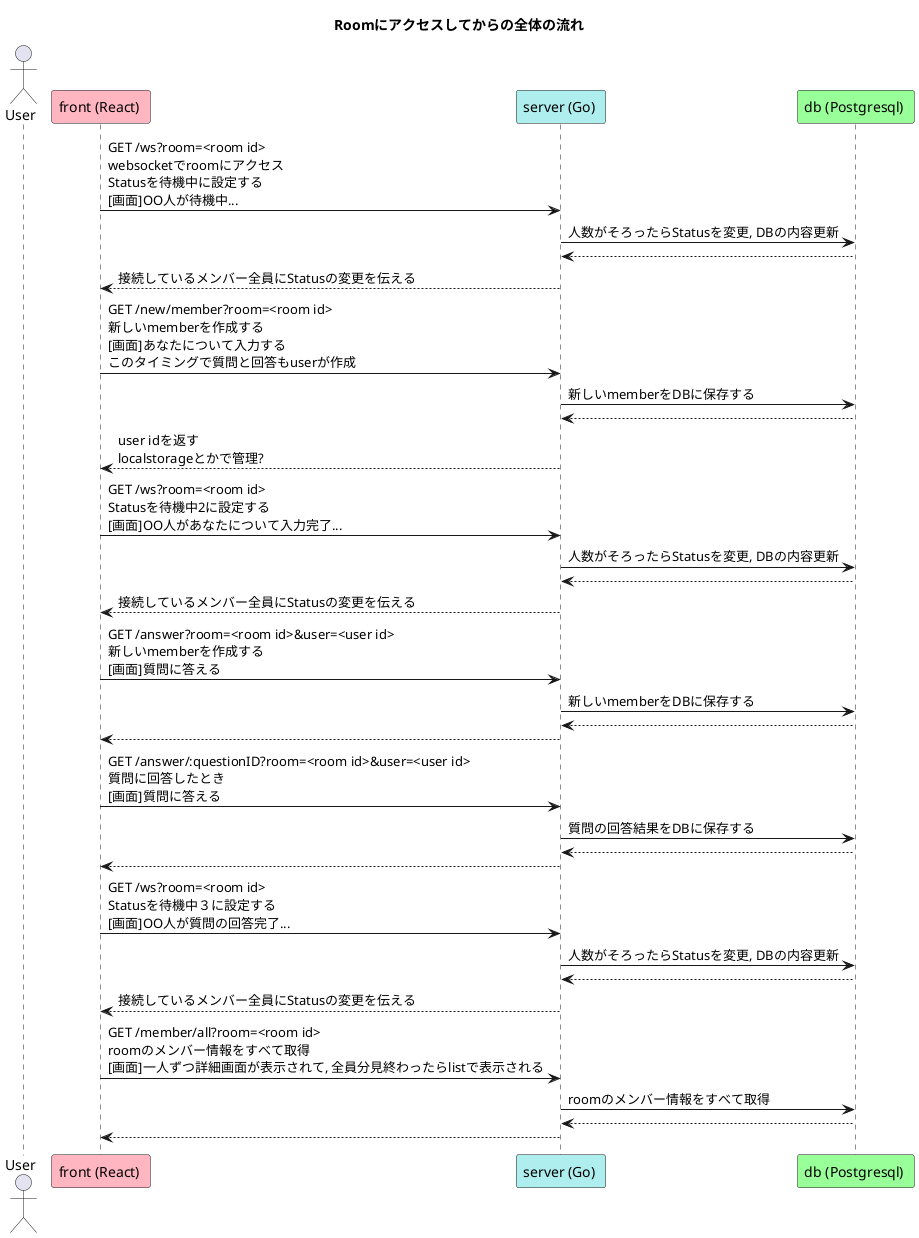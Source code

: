 @startuml
actor User
title Roomにアクセスしてからの全体の流れ

' The only difference between actor
'and participant is the drawing
participant "front (React) " as Front #ffb6c1
participant "server (Go) " as Server #afeeee
participant "db (Postgresql) " as DB #99FF99

Front->Server: GET /ws?room=<room id>\nwebsocketでroomにアクセス\nStatusを待機中に設定する\n[画面]OO人が待機中...
Server->DB: 人数がそろったらStatusを変更, DBの内容更新
Server<--DB:
Front<--Server: 接続しているメンバー全員にStatusの変更を伝える

Front->Server: GET /new/member?room=<room id>\n新しいmemberを作成する\n[画面]あなたについて入力する\nこのタイミングで質問と回答もuserが作成
Server->DB: 新しいmemberをDBに保存する
Server<--DB:
Front<--Server: user idを返す\nlocalstorageとかで管理?

' '質問用'
' Front->Server: GET /new/question?room=<room id>&user=<user id>\n新しいmemberを作成する\n[画面]質問と回答を入力する
' Server->DB: 新しいmemberをDBに保存する
' Server<--DB:
' Front<--Server:


Front->Server: GET /ws?room=<room id>\nStatusを待機中2に設定する\n[画面]OO人があなたについて入力完了...
Server->DB: 人数がそろったらStatusを変更, DBの内容更新
Server<--DB:
Front<--Server: 接続しているメンバー全員にStatusの変更を伝える


''
Front->Server: GET /answer?room=<room id>&user=<user id>\n新しいmemberを作成する\n[画面]質問に答える
Server->DB: 新しいmemberをDBに保存する
Server<--DB:
Front<--Server:

Front->Server: GET /answer/:questionID?room=<room id>&user=<user id>\n質問に回答したとき\n[画面]質問に答える
Server->DB:質問の回答結果をDBに保存する
Server<--DB:
Front<--Server:


Front->Server: GET /ws?room=<room id>\nStatusを待機中３に設定する\n[画面]OO人が質問の回答完了...
Server->DB: 人数がそろったらStatusを変更, DBの内容更新
Server<--DB:
Front<--Server: 接続しているメンバー全員にStatusの変更を伝える


Front->Server: GET /member/all?room=<room id>\nroomのメンバー情報をすべて取得\n[画面]一人ずつ詳細画面が表示されて, 全員分見終わったらlistで表示される
Server->DB: roomのメンバー情報をすべて取得
Server<--DB:
Front<--Server:

@enduml


' memo
' roomごとにHubの用意が必要?
